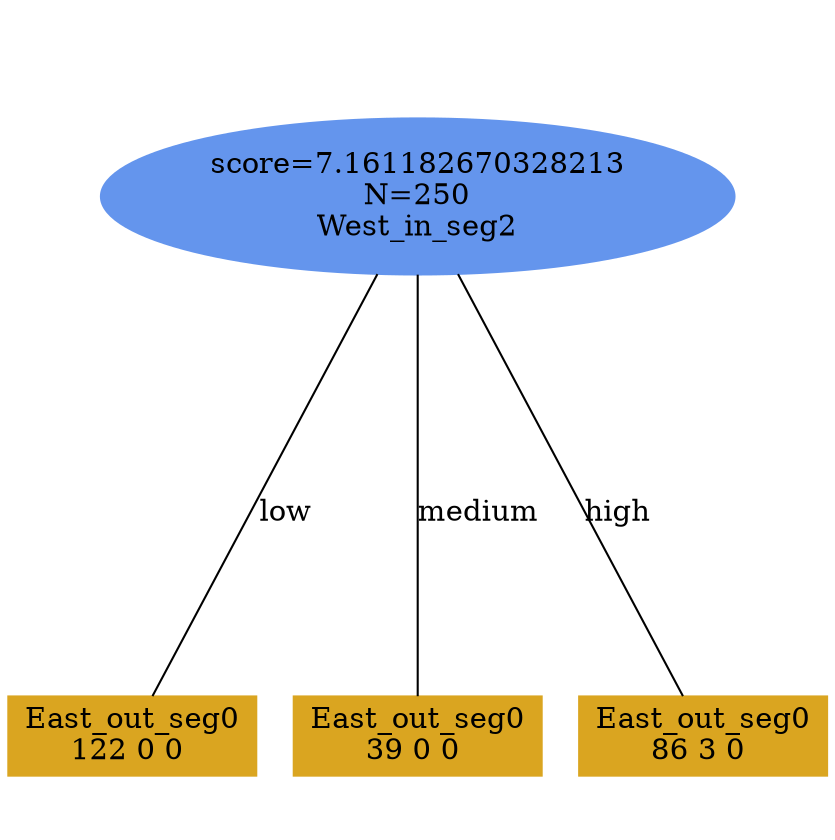 digraph "DD" {
size = "7.5,10"
ratio=1.0;
center = true;
edge [dir = none];
{ rank = same; node [shape=ellipse, style=filled, color=cornflowerblue];"6231" [label="score=7.161182670328213\nN=250\nWest_in_seg2"];}
{ rank = same; node [shape=box, style=filled, color=goldenrod];"6232" [label="East_out_seg0\n122 0 0 "];}
{ rank = same; node [shape=box, style=filled, color=goldenrod];"6233" [label="East_out_seg0\n39 0 0 "];}
{ rank = same; node [shape=box, style=filled, color=goldenrod];"6234" [label="East_out_seg0\n86 3 0 "];}
"6231" -> "6232" [label = "low"];
"6231" -> "6233" [label = "medium"];
"6231" -> "6234" [label = "high"];

}